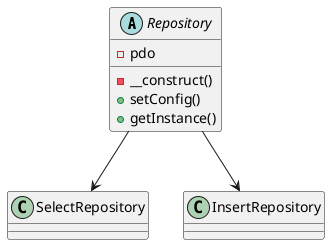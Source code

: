 @startuml

abstract class Repository {
    - pdo
    - __construct()
    + setConfig()
    + getInstance()
}

class SelectRepository {
    
}

class InsertRepository {

}

Repository --> SelectRepository
Repository --> InsertRepository

@enduml